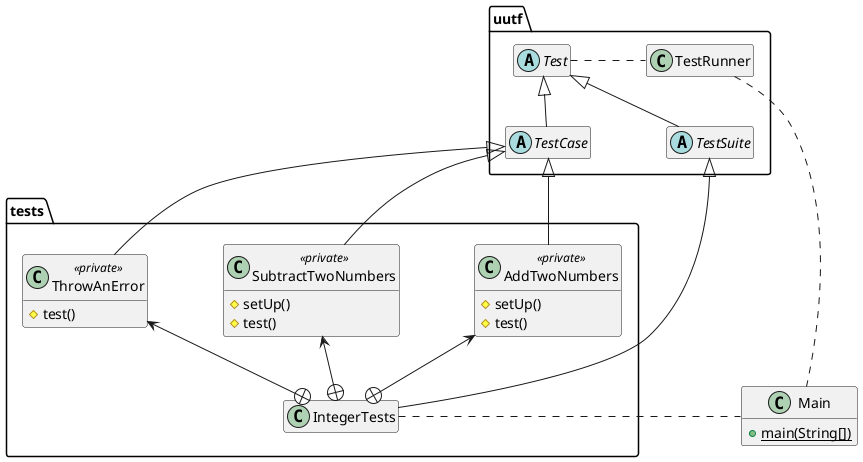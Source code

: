 @startuml

skinparam nodesep 75
skinparam ranksep 50
hide empty members



package uutf {

  abstract class Test
  abstract class TestCase
  abstract class TestSuite
  Test <|-- TestCase
  Test <|-- TestSuite
  Test . TestRunner
  class TestRunner

}

package tests {

  class AddTwoNumbers <<private>> {
    # setUp()
    # test()
  }

  class ThrowAnError  <<private>> {
    # test()
  }


  together {
    class SubtractTwoNumbers <<private>> {
      # setUp()
      # test()
    }
    class IntegerTests
  }

}

TestCase <|-- AddTwoNumbers
TestCase <|-- SubtractTwoNumbers
TestCase <|-- ThrowAnError
TestSuite <|-- IntegerTests

AddTwoNumbers <--+ IntegerTests
SubtractTwoNumbers <--+ IntegerTests
ThrowAnError <--+ IntegerTests

class Main {
  + {static} main(String[])
}


IntegerTests . Main
TestRunner .. Main


@enduml
